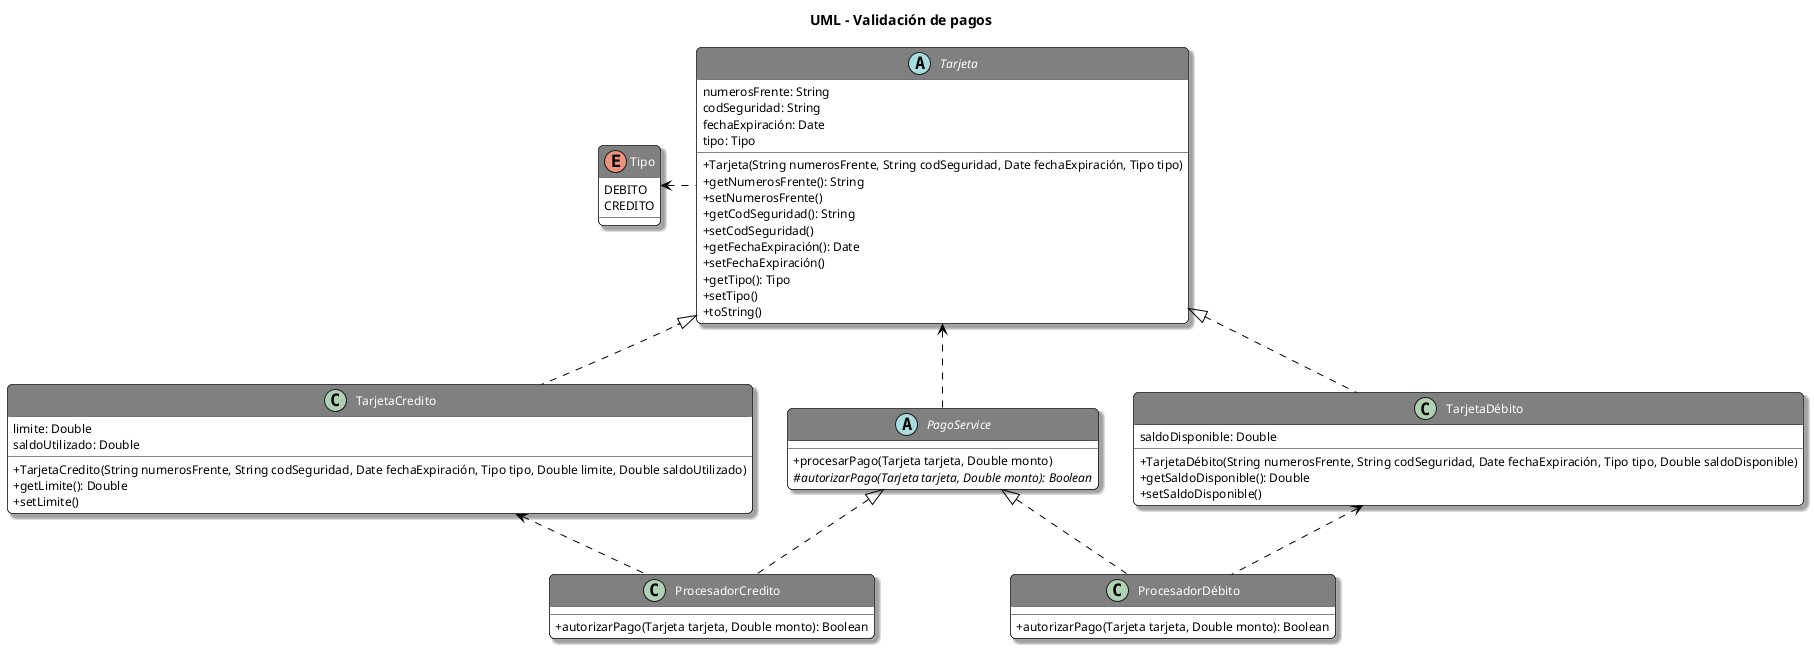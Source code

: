 @startuml
'https://plantuml.com/class-diagram

'___________STYLES___________
title UML - Validación de pagos
skinparam classAttributeIconSize 0
skinparam backgroundColor White
skinparam RoundCorner 10
skinparam Shadowing true

skinparam class {
    ArrowColor Black
    BackgroundColor White
    HeaderBackgroundColor Gray
    BorderColor Black
    FontColor White
    FontSize 14
    AttributeFontSize 12
}

skinparam object{
    ArrowColor Black
    BackgroundColor White
    BorderColor Black
    FontColor Black
    FontSize 14
    AttributeFontSize 12
}

skinparam note {
    BackgroundColor LightYellow
    BorderColor Black
}

'___________UML___________

abstract Tarjeta{
numerosFrente: String
codSeguridad: String
fechaExpiración: Date
tipo: Tipo
+Tarjeta(String numerosFrente, String codSeguridad, Date fechaExpiración, Tipo tipo)
+getNumerosFrente(): String
+setNumerosFrente()
+getCodSeguridad(): String
+setCodSeguridad()
+getFechaExpiración(): Date
+setFechaExpiración()
+getTipo(): Tipo
+setTipo()
+toString()
}

class TarjetaCredito{
limite: Double
saldoUtilizado: Double
+TarjetaCredito(String numerosFrente, String codSeguridad, Date fechaExpiración, Tipo tipo, Double limite, Double saldoUtilizado)
+getLimite(): Double
+setLimite()
}

class TarjetaDébito{
saldoDisponible: Double
+TarjetaDébito(String numerosFrente, String codSeguridad, Date fechaExpiración, Tipo tipo, Double saldoDisponible)
+getSaldoDisponible(): Double
+setSaldoDisponible()
}

abstract PagoService{
+procesarPago(Tarjeta tarjeta, Double monto)
#{abstract} autorizarPago(Tarjeta tarjeta, Double monto): Boolean
}

class ProcesadorCredito{
+autorizarPago(Tarjeta tarjeta, Double monto): Boolean
}

class ProcesadorDébito{
+autorizarPago(Tarjeta tarjeta, Double monto): Boolean
}

enum Tipo{
DEBITO
CREDITO
}

Tipo <. Tarjeta
Tarjeta <|.. TarjetaCredito
Tarjeta <|.. TarjetaDébito
Tarjeta <..PagoService
PagoService <|.. ProcesadorCredito
PagoService <|.. ProcesadorDébito
TarjetaCredito <.. ProcesadorCredito
TarjetaDébito <.. ProcesadorDébito

@enduml